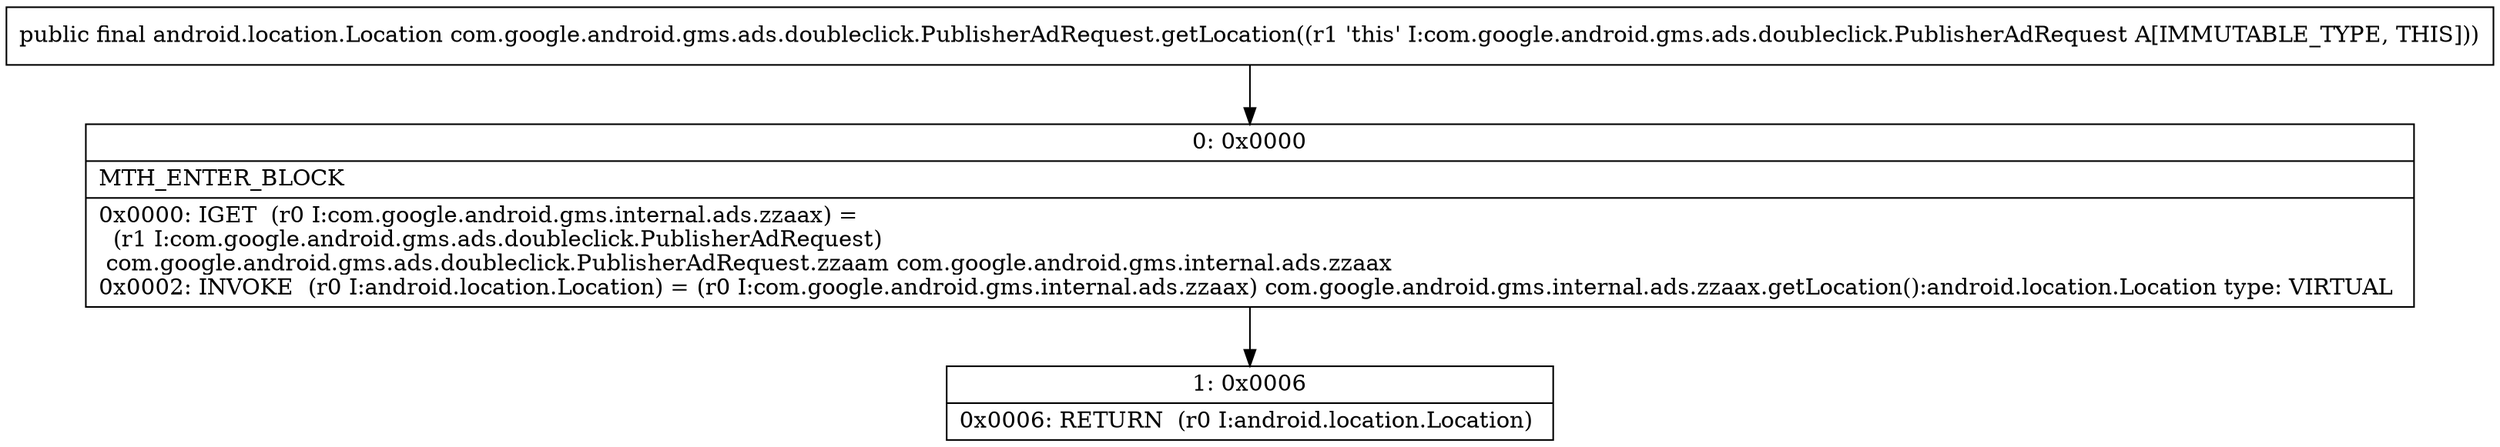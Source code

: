 digraph "CFG forcom.google.android.gms.ads.doubleclick.PublisherAdRequest.getLocation()Landroid\/location\/Location;" {
Node_0 [shape=record,label="{0\:\ 0x0000|MTH_ENTER_BLOCK\l|0x0000: IGET  (r0 I:com.google.android.gms.internal.ads.zzaax) = \l  (r1 I:com.google.android.gms.ads.doubleclick.PublisherAdRequest)\l com.google.android.gms.ads.doubleclick.PublisherAdRequest.zzaam com.google.android.gms.internal.ads.zzaax \l0x0002: INVOKE  (r0 I:android.location.Location) = (r0 I:com.google.android.gms.internal.ads.zzaax) com.google.android.gms.internal.ads.zzaax.getLocation():android.location.Location type: VIRTUAL \l}"];
Node_1 [shape=record,label="{1\:\ 0x0006|0x0006: RETURN  (r0 I:android.location.Location) \l}"];
MethodNode[shape=record,label="{public final android.location.Location com.google.android.gms.ads.doubleclick.PublisherAdRequest.getLocation((r1 'this' I:com.google.android.gms.ads.doubleclick.PublisherAdRequest A[IMMUTABLE_TYPE, THIS])) }"];
MethodNode -> Node_0;
Node_0 -> Node_1;
}

